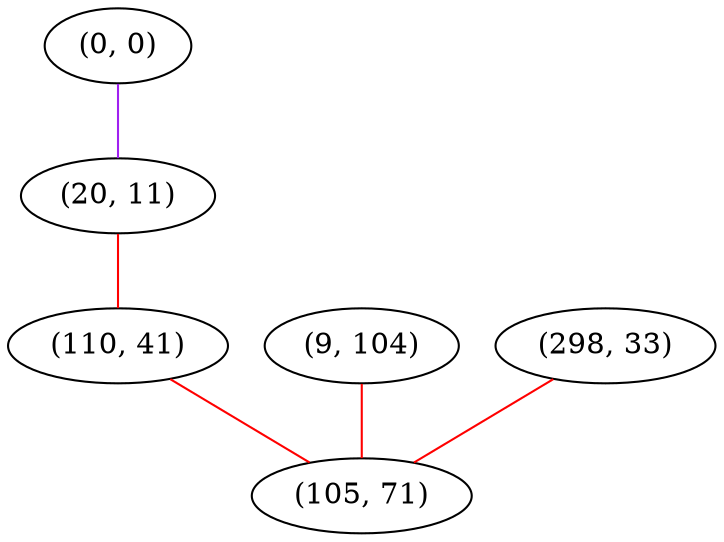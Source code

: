 graph "" {
"(0, 0)";
"(9, 104)";
"(20, 11)";
"(298, 33)";
"(110, 41)";
"(105, 71)";
"(0, 0)" -- "(20, 11)"  [color=purple, key=0, weight=4];
"(9, 104)" -- "(105, 71)"  [color=red, key=0, weight=1];
"(20, 11)" -- "(110, 41)"  [color=red, key=0, weight=1];
"(298, 33)" -- "(105, 71)"  [color=red, key=0, weight=1];
"(110, 41)" -- "(105, 71)"  [color=red, key=0, weight=1];
}
